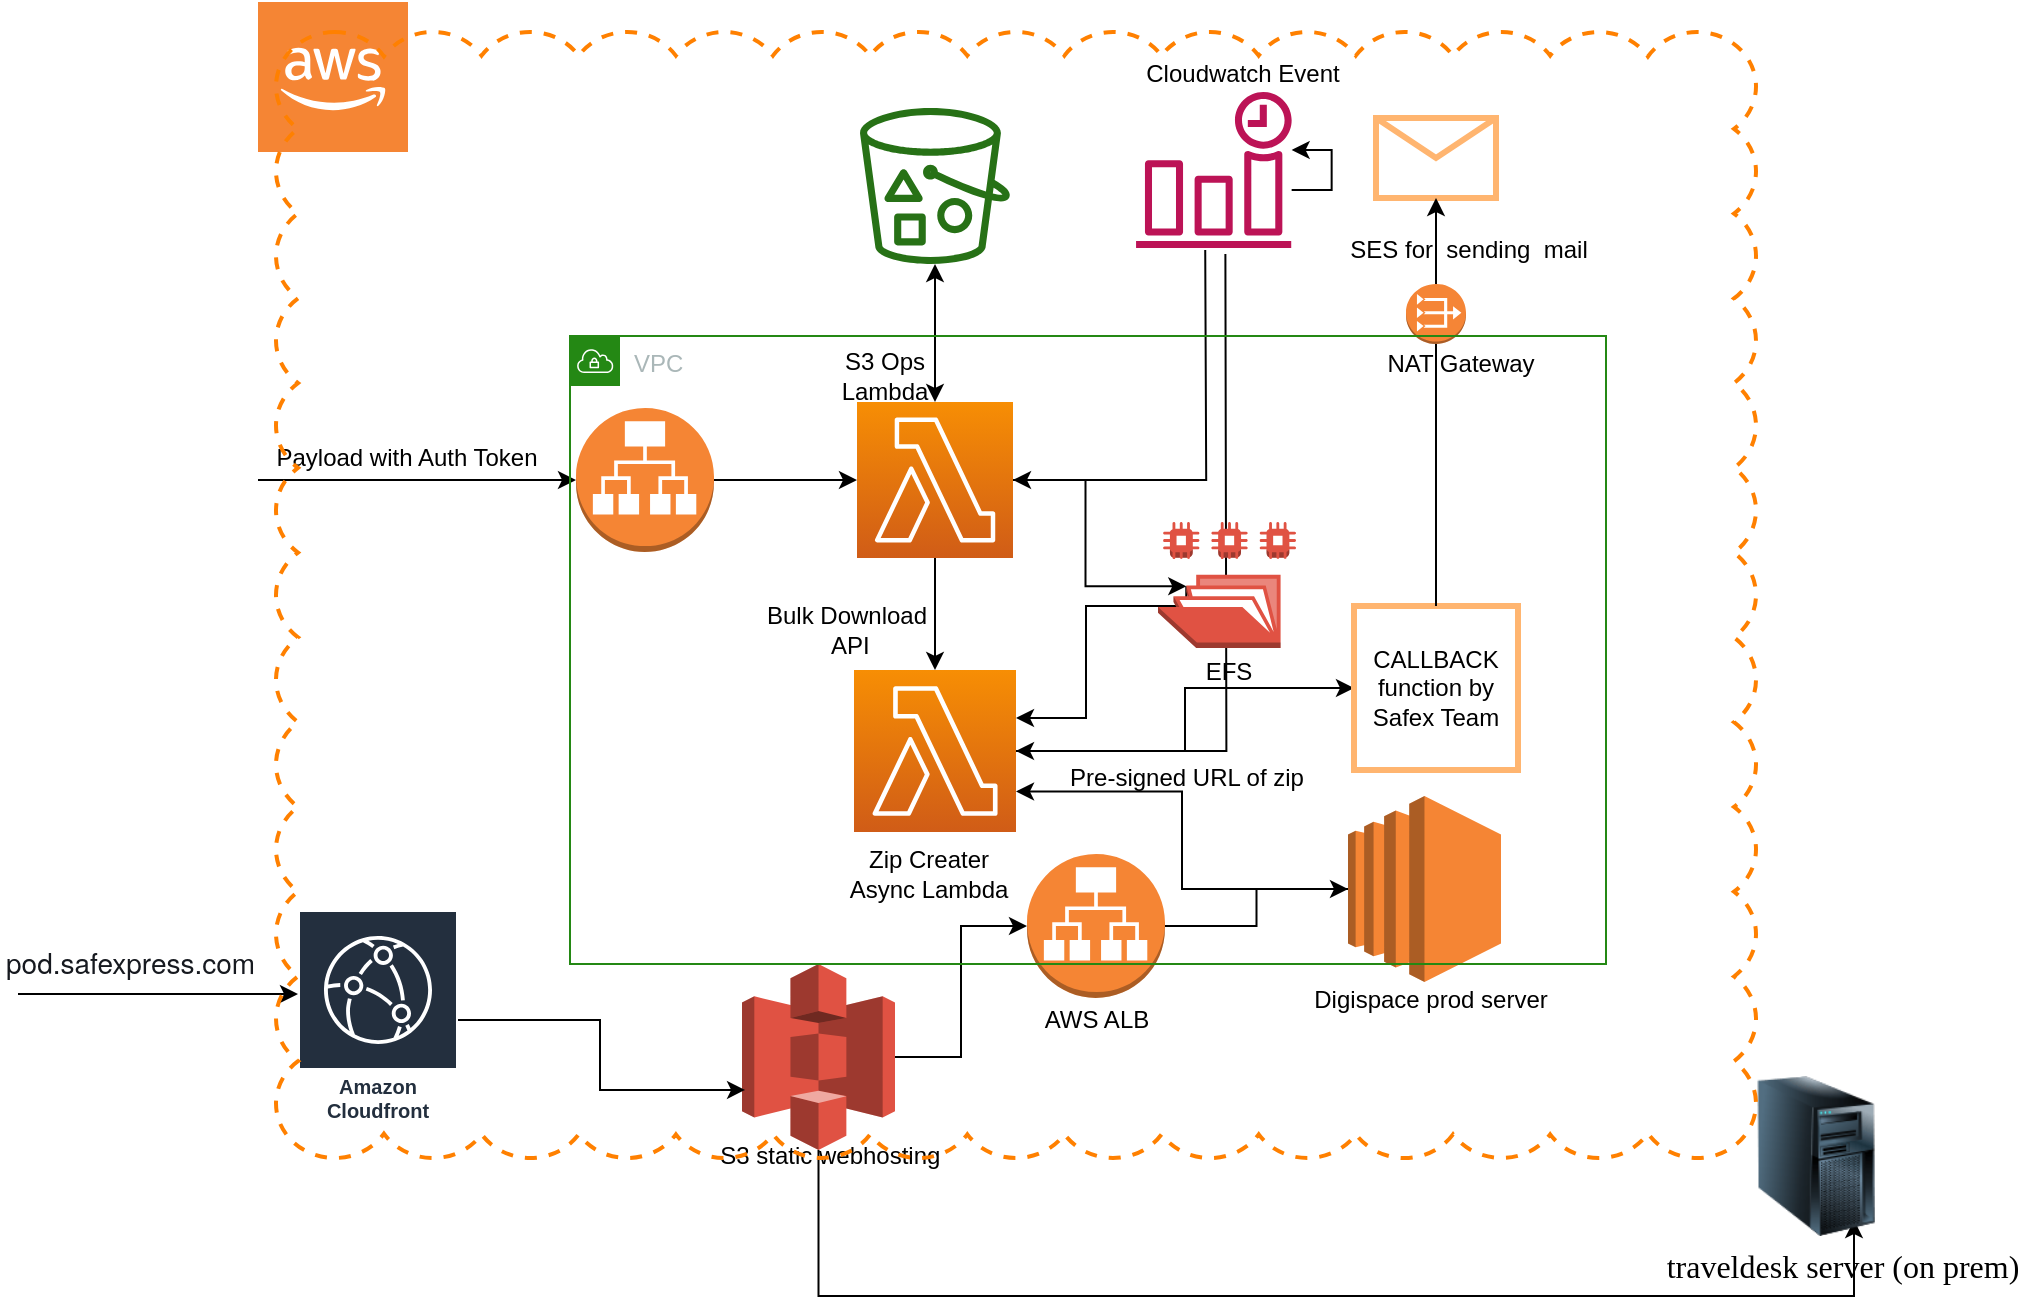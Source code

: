 <mxfile version="14.9.8" type="github">
  <diagram id="whp8y7LoMeyAkEey8Vx3" name="Page-1">
    <mxGraphModel dx="1182" dy="836" grid="0" gridSize="10" guides="1" tooltips="1" connect="1" arrows="1" fold="1" page="0" pageScale="1" pageWidth="1654" pageHeight="2336" math="0" shadow="0">
      <root>
        <mxCell id="0" />
        <mxCell id="1" parent="0" />
        <mxCell id="08xPflxwf2jpWXcSHeCm-27" style="edgeStyle=orthogonalEdgeStyle;rounded=0;orthogonalLoop=1;jettySize=auto;html=1;startArrow=none;startFill=0;" edge="1" parent="1" source="08xPflxwf2jpWXcSHeCm-7" target="08xPflxwf2jpWXcSHeCm-25">
          <mxGeometry relative="1" as="geometry" />
        </mxCell>
        <mxCell id="08xPflxwf2jpWXcSHeCm-30" style="edgeStyle=orthogonalEdgeStyle;rounded=0;orthogonalLoop=1;jettySize=auto;html=1;entryX=0.205;entryY=0.51;entryDx=0;entryDy=0;entryPerimeter=0;startArrow=classic;startFill=1;endArrow=none;endFill=0;" edge="1" parent="1" source="08xPflxwf2jpWXcSHeCm-7" target="08xPflxwf2jpWXcSHeCm-10">
          <mxGeometry relative="1" as="geometry">
            <Array as="points">
              <mxPoint x="429" y="320" />
              <mxPoint x="429" y="264" />
              <mxPoint x="479" y="264" />
            </Array>
          </mxGeometry>
        </mxCell>
        <mxCell id="08xPflxwf2jpWXcSHeCm-57" style="edgeStyle=orthogonalEdgeStyle;rounded=0;orthogonalLoop=1;jettySize=auto;html=1;entryX=0.559;entryY=-0.278;entryDx=0;entryDy=0;entryPerimeter=0;startArrow=classic;startFill=1;endArrow=none;endFill=0;" edge="1" parent="1" source="08xPflxwf2jpWXcSHeCm-7">
          <mxGeometry relative="1" as="geometry">
            <mxPoint x="498.695" y="87.996" as="targetPoint" />
          </mxGeometry>
        </mxCell>
        <mxCell id="08xPflxwf2jpWXcSHeCm-7" value="" style="points=[[0,0,0],[0.25,0,0],[0.5,0,0],[0.75,0,0],[1,0,0],[0,1,0],[0.25,1,0],[0.5,1,0],[0.75,1,0],[1,1,0],[0,0.25,0],[0,0.5,0],[0,0.75,0],[1,0.25,0],[1,0.5,0],[1,0.75,0]];outlineConnect=0;fontColor=#232F3E;gradientColor=#F78E04;gradientDirection=north;fillColor=#D05C17;strokeColor=#ffffff;dashed=0;verticalLabelPosition=bottom;verticalAlign=top;align=center;html=1;fontSize=12;fontStyle=0;aspect=fixed;shape=mxgraph.aws4.resourceIcon;resIcon=mxgraph.aws4.lambda;" vertex="1" parent="1">
          <mxGeometry x="313" y="296" width="81" height="81" as="geometry" />
        </mxCell>
        <mxCell id="08xPflxwf2jpWXcSHeCm-11" style="edgeStyle=orthogonalEdgeStyle;rounded=0;orthogonalLoop=1;jettySize=auto;html=1;entryX=0.5;entryY=0;entryDx=0;entryDy=0;entryPerimeter=0;" edge="1" parent="1" source="08xPflxwf2jpWXcSHeCm-9" target="08xPflxwf2jpWXcSHeCm-7">
          <mxGeometry relative="1" as="geometry">
            <Array as="points">
              <mxPoint x="354" y="256" />
              <mxPoint x="354" y="256" />
            </Array>
          </mxGeometry>
        </mxCell>
        <mxCell id="08xPflxwf2jpWXcSHeCm-22" value="" style="edgeStyle=orthogonalEdgeStyle;rounded=0;orthogonalLoop=1;jettySize=auto;html=1;startArrow=classic;startFill=1;" edge="1" parent="1" source="08xPflxwf2jpWXcSHeCm-9" target="08xPflxwf2jpWXcSHeCm-20">
          <mxGeometry relative="1" as="geometry" />
        </mxCell>
        <mxCell id="08xPflxwf2jpWXcSHeCm-29" style="edgeStyle=orthogonalEdgeStyle;rounded=0;orthogonalLoop=1;jettySize=auto;html=1;entryX=0.205;entryY=0.51;entryDx=0;entryDy=0;entryPerimeter=0;startArrow=none;startFill=0;" edge="1" parent="1" source="08xPflxwf2jpWXcSHeCm-9" target="08xPflxwf2jpWXcSHeCm-10">
          <mxGeometry relative="1" as="geometry" />
        </mxCell>
        <mxCell id="08xPflxwf2jpWXcSHeCm-58" style="edgeStyle=orthogonalEdgeStyle;rounded=0;orthogonalLoop=1;jettySize=auto;html=1;entryX=0.463;entryY=-0.389;entryDx=0;entryDy=0;entryPerimeter=0;startArrow=classic;startFill=1;endArrow=none;endFill=0;" edge="1" parent="1" source="08xPflxwf2jpWXcSHeCm-9">
          <mxGeometry relative="1" as="geometry">
            <mxPoint x="488.615" y="85.998" as="targetPoint" />
          </mxGeometry>
        </mxCell>
        <mxCell id="08xPflxwf2jpWXcSHeCm-9" value="" style="points=[[0,0,0],[0.25,0,0],[0.5,0,0],[0.75,0,0],[1,0,0],[0,1,0],[0.25,1,0],[0.5,1,0],[0.75,1,0],[1,1,0],[0,0.25,0],[0,0.5,0],[0,0.75,0],[1,0.25,0],[1,0.5,0],[1,0.75,0]];outlineConnect=0;fontColor=#232F3E;gradientColor=#F78E04;gradientDirection=north;fillColor=#D05C17;strokeColor=#ffffff;dashed=0;verticalLabelPosition=bottom;verticalAlign=top;align=center;html=1;fontSize=12;fontStyle=0;aspect=fixed;shape=mxgraph.aws4.resourceIcon;resIcon=mxgraph.aws4.lambda;" vertex="1" parent="1">
          <mxGeometry x="314.5" y="162" width="78" height="78" as="geometry" />
        </mxCell>
        <mxCell id="08xPflxwf2jpWXcSHeCm-10" value="" style="outlineConnect=0;dashed=0;verticalLabelPosition=bottom;verticalAlign=top;align=center;html=1;shape=mxgraph.aws3.efs_share;fillColor=#E05243;gradientColor=none;" vertex="1" parent="1">
          <mxGeometry x="465" y="222" width="69" height="63" as="geometry" />
        </mxCell>
        <mxCell id="08xPflxwf2jpWXcSHeCm-18" value="" style="shape=message;html=1;whiteSpace=wrap;html=1;outlineConnect=0;strokeColor=#FFB570;strokeWidth=3;" vertex="1" parent="1">
          <mxGeometry x="574" y="20" width="60" height="40" as="geometry" />
        </mxCell>
        <mxCell id="08xPflxwf2jpWXcSHeCm-19" value="SES for&amp;nbsp; sending&amp;nbsp; mail" style="text;html=1;align=center;verticalAlign=middle;resizable=0;points=[];autosize=1;strokeColor=none;strokeWidth=3;" vertex="1" parent="1">
          <mxGeometry x="555" y="77" width="129" height="18" as="geometry" />
        </mxCell>
        <mxCell id="08xPflxwf2jpWXcSHeCm-20" value="" style="outlineConnect=0;fontColor=#232F3E;gradientColor=none;fillColor=#277116;strokeColor=none;dashed=0;verticalLabelPosition=bottom;verticalAlign=top;align=center;html=1;fontSize=12;fontStyle=0;aspect=fixed;pointerEvents=1;shape=mxgraph.aws4.bucket_with_objects;" vertex="1" parent="1">
          <mxGeometry x="316" y="15" width="75" height="78" as="geometry" />
        </mxCell>
        <mxCell id="08xPflxwf2jpWXcSHeCm-28" style="edgeStyle=orthogonalEdgeStyle;rounded=0;orthogonalLoop=1;jettySize=auto;html=1;entryX=0;entryY=0.5;entryDx=0;entryDy=0;entryPerimeter=0;startArrow=none;startFill=0;" edge="1" parent="1" source="08xPflxwf2jpWXcSHeCm-24" target="08xPflxwf2jpWXcSHeCm-9">
          <mxGeometry relative="1" as="geometry" />
        </mxCell>
        <mxCell id="08xPflxwf2jpWXcSHeCm-24" value="" style="outlineConnect=0;dashed=0;verticalLabelPosition=bottom;verticalAlign=top;align=center;html=1;shape=mxgraph.aws3.application_load_balancer;fillColor=#F58534;gradientColor=none;strokeColor=#FFB570;" vertex="1" parent="1">
          <mxGeometry x="174" y="165" width="69" height="72" as="geometry" />
        </mxCell>
        <mxCell id="08xPflxwf2jpWXcSHeCm-44" style="edgeStyle=orthogonalEdgeStyle;rounded=0;orthogonalLoop=1;jettySize=auto;html=1;entryX=0.5;entryY=1;entryDx=0;entryDy=0;startArrow=none;startFill=0;" edge="1" parent="1" source="08xPflxwf2jpWXcSHeCm-41" target="08xPflxwf2jpWXcSHeCm-18">
          <mxGeometry relative="1" as="geometry" />
        </mxCell>
        <mxCell id="08xPflxwf2jpWXcSHeCm-25" value="CALLBACK function by Safex Team" style="whiteSpace=wrap;html=1;aspect=fixed;strokeColor=#FFB570;strokeWidth=3;" vertex="1" parent="1">
          <mxGeometry x="563" y="264" width="82" height="82" as="geometry" />
        </mxCell>
        <mxCell id="08xPflxwf2jpWXcSHeCm-32" value="Pre-signed URL of zip" style="text;html=1;align=center;verticalAlign=middle;resizable=0;points=[];autosize=1;strokeColor=none;" vertex="1" parent="1">
          <mxGeometry x="415" y="341" width="127" height="18" as="geometry" />
        </mxCell>
        <mxCell id="08xPflxwf2jpWXcSHeCm-33" value="EFS" style="text;html=1;align=center;verticalAlign=middle;resizable=0;points=[];autosize=1;strokeColor=none;" vertex="1" parent="1">
          <mxGeometry x="483" y="288" width="33" height="18" as="geometry" />
        </mxCell>
        <mxCell id="08xPflxwf2jpWXcSHeCm-34" value="S3 Ops &lt;br&gt;Lambda" style="text;html=1;align=center;verticalAlign=middle;resizable=0;points=[];autosize=1;strokeColor=none;" vertex="1" parent="1">
          <mxGeometry x="301" y="133" width="53" height="32" as="geometry" />
        </mxCell>
        <mxCell id="08xPflxwf2jpWXcSHeCm-35" value="Zip Creater&lt;br&gt;Async Lambda" style="text;html=1;align=center;verticalAlign=middle;resizable=0;points=[];autosize=1;strokeColor=none;" vertex="1" parent="1">
          <mxGeometry x="305" y="382" width="89" height="32" as="geometry" />
        </mxCell>
        <mxCell id="08xPflxwf2jpWXcSHeCm-36" value="Bulk Download&lt;br&gt;&amp;nbsp;API" style="text;html=1;align=center;verticalAlign=middle;resizable=0;points=[];autosize=1;strokeColor=none;" vertex="1" parent="1">
          <mxGeometry x="264" y="260" width="90" height="32" as="geometry" />
        </mxCell>
        <mxCell id="08xPflxwf2jpWXcSHeCm-37" value="Payload with Auth Token" style="text;html=1;align=center;verticalAlign=middle;resizable=0;points=[];autosize=1;strokeColor=none;" vertex="1" parent="1">
          <mxGeometry x="18" y="181" width="141" height="18" as="geometry" />
        </mxCell>
        <mxCell id="08xPflxwf2jpWXcSHeCm-38" value="" style="endArrow=classic;html=1;entryX=0;entryY=0.5;entryDx=0;entryDy=0;entryPerimeter=0;" edge="1" parent="1" target="08xPflxwf2jpWXcSHeCm-24">
          <mxGeometry width="50" height="50" relative="1" as="geometry">
            <mxPoint x="15" y="201" as="sourcePoint" />
            <mxPoint x="425" y="174" as="targetPoint" />
          </mxGeometry>
        </mxCell>
        <mxCell id="08xPflxwf2jpWXcSHeCm-42" value="NAT Gateway" style="text;html=1;align=center;verticalAlign=middle;resizable=0;points=[];autosize=1;strokeColor=none;" vertex="1" parent="1">
          <mxGeometry x="574" y="134" width="83" height="18" as="geometry" />
        </mxCell>
        <mxCell id="08xPflxwf2jpWXcSHeCm-45" value="" style="edgeStyle=orthogonalEdgeStyle;rounded=0;orthogonalLoop=1;jettySize=auto;html=1;entryX=0.5;entryY=1;entryDx=0;entryDy=0;startArrow=none;startFill=0;endArrow=none;" edge="1" parent="1" source="08xPflxwf2jpWXcSHeCm-25" target="08xPflxwf2jpWXcSHeCm-41">
          <mxGeometry relative="1" as="geometry">
            <mxPoint x="575" y="296" as="sourcePoint" />
            <mxPoint x="604" y="77" as="targetPoint" />
          </mxGeometry>
        </mxCell>
        <mxCell id="08xPflxwf2jpWXcSHeCm-41" value="" style="outlineConnect=0;dashed=0;verticalLabelPosition=bottom;verticalAlign=top;align=center;html=1;shape=mxgraph.aws3.vpc_nat_gateway;fillColor=#F58536;gradientColor=none;strokeColor=#FFB570;strokeWidth=3;" vertex="1" parent="1">
          <mxGeometry x="589" y="103" width="30" height="30" as="geometry" />
        </mxCell>
        <mxCell id="08xPflxwf2jpWXcSHeCm-54" value="" style="outlineConnect=0;fontColor=#232F3E;gradientColor=none;fillColor=#BC1356;strokeColor=none;dashed=0;verticalLabelPosition=bottom;verticalAlign=top;align=center;html=1;fontSize=12;fontStyle=0;aspect=fixed;pointerEvents=1;shape=mxgraph.aws4.event_time_based;" vertex="1" parent="1">
          <mxGeometry x="453.93" y="7" width="78" height="78" as="geometry" />
        </mxCell>
        <mxCell id="08xPflxwf2jpWXcSHeCm-59" style="edgeStyle=orthogonalEdgeStyle;rounded=0;orthogonalLoop=1;jettySize=auto;html=1;startArrow=classic;startFill=1;endArrow=none;endFill=0;" edge="1" parent="1" source="08xPflxwf2jpWXcSHeCm-54" target="08xPflxwf2jpWXcSHeCm-54">
          <mxGeometry relative="1" as="geometry" />
        </mxCell>
        <mxCell id="08xPflxwf2jpWXcSHeCm-63" value="Cloudwatch Event" style="text;html=1;align=center;verticalAlign=middle;resizable=0;points=[];autosize=1;strokeColor=none;" vertex="1" parent="1">
          <mxGeometry x="453" y="-11" width="107" height="18" as="geometry" />
        </mxCell>
        <mxCell id="08xPflxwf2jpWXcSHeCm-75" style="edgeStyle=orthogonalEdgeStyle;rounded=0;orthogonalLoop=1;jettySize=auto;html=1;entryX=1;entryY=0.75;entryDx=0;entryDy=0;entryPerimeter=0;startArrow=none;startFill=0;endArrow=classic;endFill=1;" edge="1" parent="1" source="08xPflxwf2jpWXcSHeCm-68" target="08xPflxwf2jpWXcSHeCm-7">
          <mxGeometry relative="1" as="geometry" />
        </mxCell>
        <mxCell id="08xPflxwf2jpWXcSHeCm-68" value="" style="outlineConnect=0;dashed=0;verticalLabelPosition=bottom;verticalAlign=top;align=center;html=1;shape=mxgraph.aws3.ec2;fillColor=#F58534;gradientColor=none;strokeColor=#FF8000;strokeWidth=2;" vertex="1" parent="1">
          <mxGeometry x="560" y="359" width="76.5" height="93" as="geometry" />
        </mxCell>
        <mxCell id="08xPflxwf2jpWXcSHeCm-71" value="Digispace prod server" style="text;html=1;align=center;verticalAlign=middle;resizable=0;points=[];autosize=1;strokeColor=none;strokeWidth=2;" vertex="1" parent="1">
          <mxGeometry x="537" y="452" width="127" height="18" as="geometry" />
        </mxCell>
        <mxCell id="08xPflxwf2jpWXcSHeCm-89" style="edgeStyle=orthogonalEdgeStyle;rounded=0;orthogonalLoop=1;jettySize=auto;html=1;entryX=0;entryY=0.5;entryDx=0;entryDy=0;entryPerimeter=0;startArrow=none;startFill=0;endArrow=classic;endFill=1;" edge="1" parent="1" source="08xPflxwf2jpWXcSHeCm-82" target="08xPflxwf2jpWXcSHeCm-86">
          <mxGeometry relative="1" as="geometry" />
        </mxCell>
        <mxCell id="08xPflxwf2jpWXcSHeCm-97" style="edgeStyle=orthogonalEdgeStyle;rounded=0;orthogonalLoop=1;jettySize=auto;html=1;startArrow=none;startFill=0;endArrow=classic;endFill=1;" edge="1" parent="1" source="08xPflxwf2jpWXcSHeCm-82">
          <mxGeometry relative="1" as="geometry">
            <mxPoint x="813" y="571" as="targetPoint" />
            <Array as="points">
              <mxPoint x="295" y="609" />
              <mxPoint x="813" y="609" />
              <mxPoint x="813" y="582" />
            </Array>
          </mxGeometry>
        </mxCell>
        <mxCell id="08xPflxwf2jpWXcSHeCm-82" value="" style="outlineConnect=0;dashed=0;verticalLabelPosition=bottom;verticalAlign=top;align=center;html=1;shape=mxgraph.aws3.s3;fillColor=#E05243;gradientColor=none;strokeColor=#FF8000;strokeWidth=2;" vertex="1" parent="1">
          <mxGeometry x="257" y="443" width="76.5" height="93" as="geometry" />
        </mxCell>
        <mxCell id="08xPflxwf2jpWXcSHeCm-84" value="&amp;nbsp;S3 static webhosting" style="text;html=1;align=center;verticalAlign=middle;resizable=0;points=[];autosize=1;strokeColor=none;" vertex="1" parent="1">
          <mxGeometry x="237" y="530" width="123" height="18" as="geometry" />
        </mxCell>
        <mxCell id="08xPflxwf2jpWXcSHeCm-90" style="edgeStyle=orthogonalEdgeStyle;rounded=0;orthogonalLoop=1;jettySize=auto;html=1;startArrow=none;startFill=0;endArrow=classic;endFill=1;" edge="1" parent="1" source="08xPflxwf2jpWXcSHeCm-86" target="08xPflxwf2jpWXcSHeCm-68">
          <mxGeometry relative="1" as="geometry" />
        </mxCell>
        <mxCell id="08xPflxwf2jpWXcSHeCm-86" value="" style="outlineConnect=0;dashed=0;verticalLabelPosition=bottom;verticalAlign=top;align=center;html=1;shape=mxgraph.aws3.application_load_balancer;fillColor=#F58534;gradientColor=none;strokeColor=#FFB570;" vertex="1" parent="1">
          <mxGeometry x="399.5" y="388" width="69" height="72" as="geometry" />
        </mxCell>
        <mxCell id="08xPflxwf2jpWXcSHeCm-88" style="edgeStyle=orthogonalEdgeStyle;rounded=0;orthogonalLoop=1;jettySize=auto;html=1;entryX=0.02;entryY=0.677;entryDx=0;entryDy=0;entryPerimeter=0;startArrow=none;startFill=0;endArrow=classic;endFill=1;" edge="1" parent="1" source="08xPflxwf2jpWXcSHeCm-87" target="08xPflxwf2jpWXcSHeCm-82">
          <mxGeometry relative="1" as="geometry" />
        </mxCell>
        <mxCell id="08xPflxwf2jpWXcSHeCm-87" value="Amazon Cloudfront" style="outlineConnect=0;fontColor=#232F3E;gradientColor=none;strokeColor=#ffffff;fillColor=#232F3E;dashed=0;verticalLabelPosition=middle;verticalAlign=bottom;align=center;html=1;whiteSpace=wrap;fontSize=10;fontStyle=1;spacing=3;shape=mxgraph.aws4.productIcon;prIcon=mxgraph.aws4.cloudfront;" vertex="1" parent="1">
          <mxGeometry x="35" y="416" width="80" height="110" as="geometry" />
        </mxCell>
        <mxCell id="08xPflxwf2jpWXcSHeCm-91" value="AWS ALB" style="text;html=1;align=center;verticalAlign=middle;resizable=0;points=[];autosize=1;strokeColor=none;" vertex="1" parent="1">
          <mxGeometry x="403" y="462" width="62" height="18" as="geometry" />
        </mxCell>
        <mxCell id="08xPflxwf2jpWXcSHeCm-94" value="" style="endArrow=classic;html=1;" edge="1" parent="1">
          <mxGeometry width="50" height="50" relative="1" as="geometry">
            <mxPoint x="-105" y="458" as="sourcePoint" />
            <mxPoint x="35" y="458" as="targetPoint" />
            <Array as="points">
              <mxPoint x="-33" y="458" />
            </Array>
          </mxGeometry>
        </mxCell>
        <mxCell id="08xPflxwf2jpWXcSHeCm-95" value="" style="image;html=1;image=img/lib/clip_art/computers/Server_Tower_128x128.png;dashed=1;strokeColor=#FF8000;strokeWidth=2;fillColor=none;align=center;" vertex="1" parent="1">
          <mxGeometry x="754" y="499" width="80" height="80" as="geometry" />
        </mxCell>
        <mxCell id="08xPflxwf2jpWXcSHeCm-96" value="&lt;span lang=&quot;EN-US&quot; style=&quot;font-size: 12.0pt ; font-family: &amp;#34;times new roman&amp;#34; , serif&quot;&gt;traveldesk server (on prem)&lt;/span&gt;" style="text;html=1;align=center;verticalAlign=middle;resizable=0;points=[];autosize=1;strokeColor=none;" vertex="1" parent="1">
          <mxGeometry x="713" y="584" width="187" height="19" as="geometry" />
        </mxCell>
        <mxCell id="08xPflxwf2jpWXcSHeCm-99" value="&lt;span style=&quot;color: rgb(22, 25, 31); font-family: &amp;quot;amazon ember&amp;quot;, &amp;quot;helvetica neue&amp;quot;, roboto, arial, sans-serif; font-size: 14px; font-style: normal; font-weight: 400; letter-spacing: normal; text-align: left; text-indent: 0px; text-transform: none; word-spacing: 0px; background-color: rgb(255, 255, 255); display: inline; float: none;&quot;&gt;pod.safexpress.com&lt;/span&gt;" style="text;whiteSpace=wrap;html=1;" vertex="1" parent="1">
          <mxGeometry x="-113.003" y="427" width="145" height="29" as="geometry" />
        </mxCell>
        <mxCell id="08xPflxwf2jpWXcSHeCm-100" value="VPC" style="points=[[0,0],[0.25,0],[0.5,0],[0.75,0],[1,0],[1,0.25],[1,0.5],[1,0.75],[1,1],[0.75,1],[0.5,1],[0.25,1],[0,1],[0,0.75],[0,0.5],[0,0.25]];outlineConnect=0;gradientColor=none;html=1;whiteSpace=wrap;fontSize=12;fontStyle=0;shape=mxgraph.aws4.group;grIcon=mxgraph.aws4.group_vpc;strokeColor=#248814;fillColor=none;verticalAlign=top;align=left;spacingLeft=30;fontColor=#AAB7B8;dashed=0;" vertex="1" parent="1">
          <mxGeometry x="171" y="129" width="518" height="314" as="geometry" />
        </mxCell>
        <mxCell id="08xPflxwf2jpWXcSHeCm-105" value="" style="outlineConnect=0;dashed=0;verticalLabelPosition=bottom;verticalAlign=top;align=center;html=1;shape=mxgraph.aws3.cloud_2;fillColor=#F58534;gradientColor=none;strokeColor=#FF8000;strokeWidth=2;" vertex="1" parent="1">
          <mxGeometry x="15" y="-38" width="75" height="75" as="geometry" />
        </mxCell>
        <mxCell id="08xPflxwf2jpWXcSHeCm-106" value="" style="whiteSpace=wrap;html=1;shape=mxgraph.basic.cloud_rect;dashed=1;strokeColor=#FF8000;strokeWidth=2;fillColor=none;align=center;" vertex="1" parent="1">
          <mxGeometry x="24" y="-23" width="740" height="563" as="geometry" />
        </mxCell>
      </root>
    </mxGraphModel>
  </diagram>
</mxfile>

